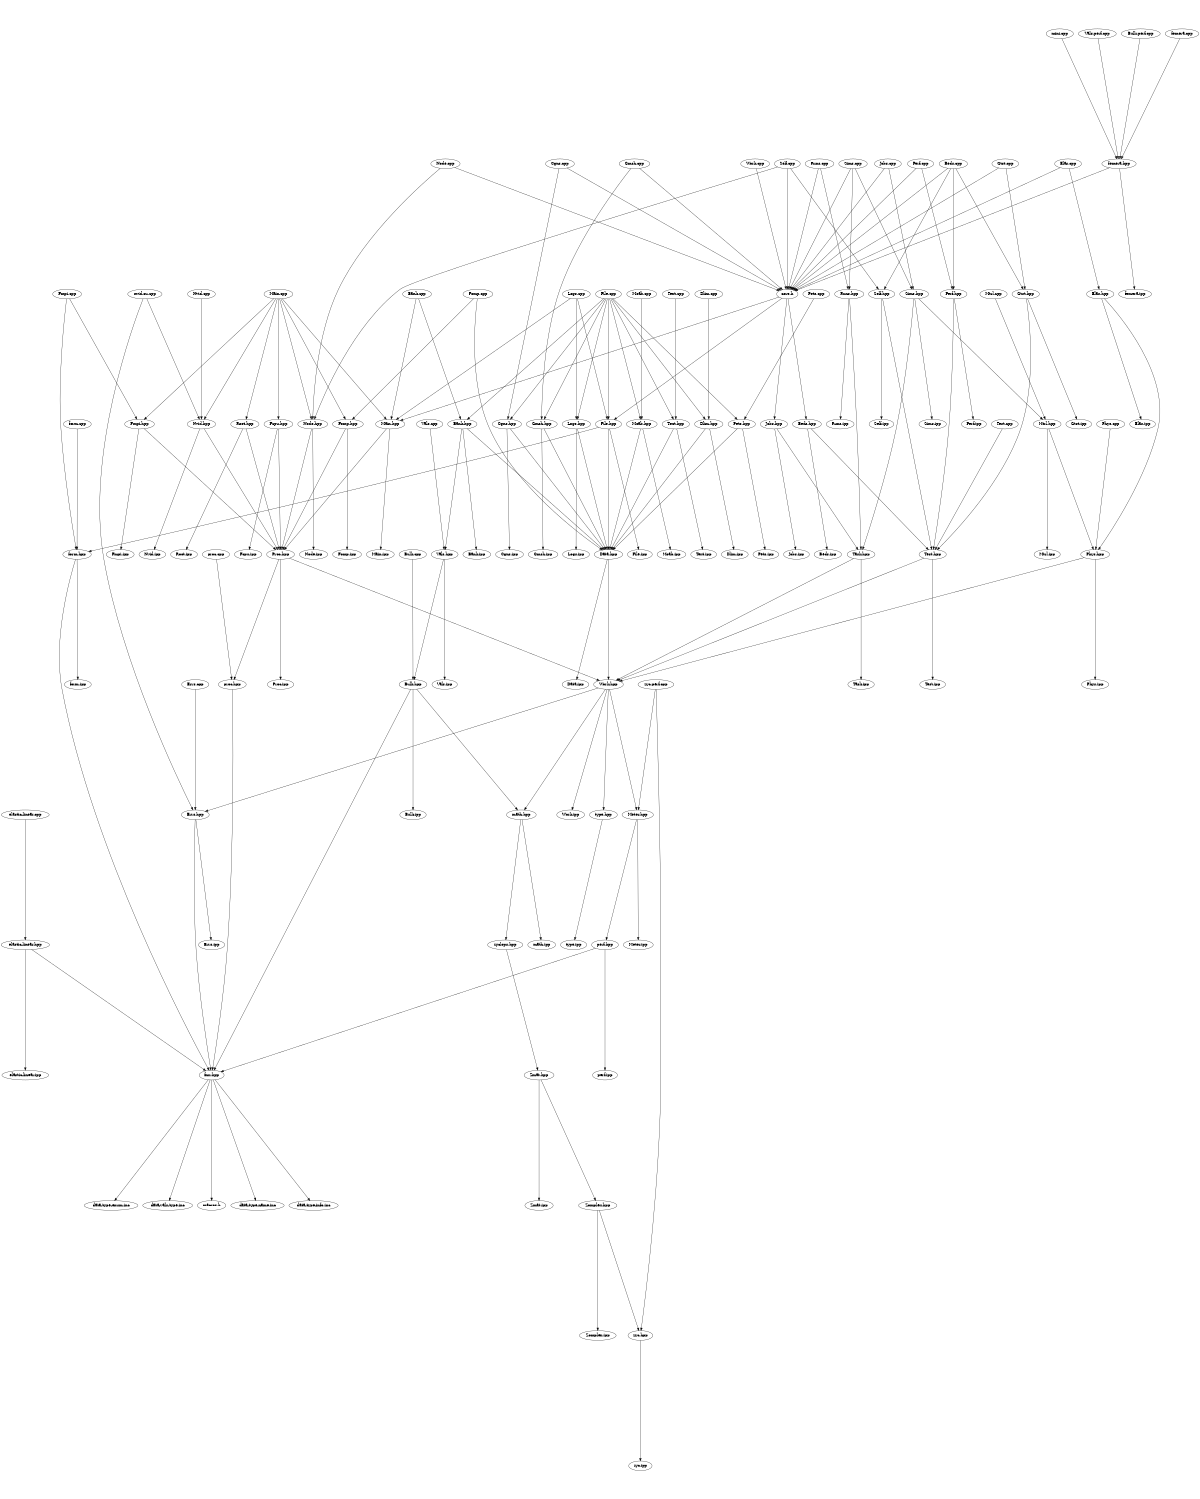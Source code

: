 digraph "source tree" {
    overlap=scale;
    size="8,10";
    ratio="fill";
    fontsize="16";
    fontname="Helvetica";
	clusterrank="local";
	"Runs.cpp" -> "Runs.hpp"
	"Gmsh.cpp" -> "core.h"
	"Work.hpp" -> "type.hpp"
	"Mtrl.cpp" -> "Mtrl.hpp"
	"Jobs.hpp" -> "Jobs.ipp"
	"Node.hpp" -> "Proc.hpp"
	"Beds.cpp" -> "core.h"
	"Fmpi.cpp" -> "Fmpi.hpp"
	"Proc.hpp" -> "Work.hpp"
	"Fmpi.hpp" -> "Proc.hpp"
	"Main.cpp" -> "Node.hpp"
	"Data.hpp" -> "Work.hpp"
	"Work.hpp" -> "Meter.hpp"
	"Task.hpp" -> "Task.ipp"
	"Runs.hpp" -> "Runs.ipp"
	"Moab.hpp" -> "Data.hpp"
	"File.cpp" -> "Bank.hpp"
	"Data.hpp" -> "Data.ipp"
	"File.hpp" -> "Data.hpp"
	"Logs.cpp" -> "Logs.hpp"
	"Text.cpp" -> "Text.hpp"
	"Sims.hpp" -> "Task.hpp"
	"File.cpp" -> "Text.hpp"
	"Zomplex.hpp" -> "zyc.hpp"
	"elastic-linear.hpp" -> "fmr.hpp"
	"mini.cpp" -> "femera.hpp"
	"File.cpp" -> "Logs.hpp"
	"Phys.hpp" -> "Work.hpp"
	"Main.cpp" -> "Main.hpp"
	"Beds.cpp" -> "Self.hpp"
	"Gtst.cpp" -> "core.h"
	"Elas.cpp" -> "Elas.hpp"
	"Logs.cpp" -> "File.hpp"
	"Jobs.cpp" -> "core.h"
	"Vals.hpp" -> "Bulk.hpp"
	"Dlim.hpp" -> "Dlim.ipp"
	"Proc.hpp" -> "Proc.ipp"
	"Cgns.cpp" -> "Cgns.hpp"
	"Test.hpp" -> "Test.ipp"
	"Pets.hpp" -> "Pets.ipp"
	"fmr.hpp" -> "data-type-enum.inc"
	"File.cpp" -> "File.hpp"
	"Fomp.cpp" -> "Data.hpp"
	"Task.hpp" -> "Work.hpp"
	"Perf.cpp" -> "core.h"
	"Vals.hpp" -> "Vals.ipp"
	"Node.cpp" -> "Node.hpp"
	"Meter.hpp" -> "perf.hpp"
	"Dlim.cpp" -> "Dlim.hpp"
	"fmr.hpp" -> "data-vals-type.inc"
	"Work.cpp" -> "core.h"
	"Logs.hpp" -> "Logs.ipp"
	"Test.cpp" -> "Test.hpp"
	"Bulk.hpp" -> "math.hpp"
	"Cgns.hpp" -> "Data.hpp"
	"Logs.cpp" -> "Main.hpp"
	"Main.cpp" -> "Fomp.hpp"
	"Elas.hpp" -> "Elas.ipp"
	"Self.hpp" -> "Test.hpp"
	"Fomp.hpp" -> "Proc.hpp"
	"Text.hpp" -> "Text.ipp"
	"core.h" -> "Main.hpp"
	"Test.hpp" -> "Work.hpp"
	"Fomp.hpp" -> "Fomp.ipp"
	"Zmat.hpp" -> "Zomplex.hpp"
	"zyc.hpp" -> "zyc.ipp"
	"Main.hpp" -> "Proc.hpp"
	"nvid.cu.cpp" -> "Errs.hpp"
	"Meter.hpp" -> "Meter.ipp"
	"Node.cpp" -> "core.h"
	"Moab.cpp" -> "Moab.hpp"
	"Main.hpp" -> "Main.ipp"
	"Moab.hpp" -> "Moab.ipp"
	"fmr.hpp" -> "macros.h"
	"Zmat.hpp" -> "Zmat.ipp"
	"Root.hpp" -> "Proc.hpp"
	"femera.hpp" -> "femera.ipp"
	"Sims.cpp" -> "Sims.hpp"
	"File.cpp" -> "Moab.hpp"
	"Perf.hpp" -> "Test.hpp"
	"type.hpp" -> "type.ipp"
	"Cgns.hpp" -> "Cgns.ipp"
	"Sims.cpp" -> "core.h"
	"Vals.perf.cpp" -> "femera.hpp"
	"Gtst.hpp" -> "Gtst.ipp"
	"Bulk.hpp" -> "fmr.hpp"
	"File.cpp" -> "Cgns.hpp"
	"Text.hpp" -> "Data.hpp"
	"Main.cpp" -> "Nvid.hpp"
	"zyc.perf.cpp" -> "Meter.hpp"
	"core.h" -> "Jobs.hpp"
	"Beds.cpp" -> "Gtst.hpp"
	"femera.hpp" -> "core.h"
	"Bulk.hpp" -> "Bulk.ipp"
	"Bank.cpp" -> "Bank.hpp"
	"Zomplex.hpp" -> "Zomplex.ipp"
	"Errs.cpp" -> "Errs.hpp"
	"proc.hpp" -> "fmr.hpp"
	"Work.hpp" -> "math.hpp"
	"Root.hpp" -> "Root.ipp"
	"Beds.cpp" -> "Perf.hpp"
	"Pets.hpp" -> "Data.hpp"
	"File.cpp" -> "Dlim.hpp"
	"nvid.cu.cpp" -> "Nvid.hpp"
	"Bank.hpp" -> "Bank.ipp"
	"Mtrl.hpp" -> "Mtrl.ipp"
	"Elas.cpp" -> "core.h"
	"Node.hpp" -> "Node.ipp"
	"Bank.hpp" -> "Data.hpp"
	"Fmpi.hpp" -> "Fmpi.ipp"
	"Bank.cpp" -> "Main.hpp"
	"elastic-linear.cpp" -> "elastic-linear.hpp"
	"Pets.cpp" -> "Pets.hpp"
	"Fomp.cpp" -> "Fomp.hpp"
	"math.hpp" -> "math.ipp"
	"Sims.cpp" -> "Runs.hpp"
	"File.cpp" -> "Gmsh.hpp"
	"Beds.hpp" -> "Test.hpp"
	"Perf.cpp" -> "Perf.hpp"
	"Fmpi.cpp" -> "form.hpp"
	"Proc.hpp" -> "proc.hpp"
	"form.cpp" -> "form.hpp"
	"Self.hpp" -> "Self.ipp"
	"Mtrl.hpp" -> "Phys.hpp"
	"Phys.hpp" -> "Phys.ipp"
	"core.h" -> "File.hpp"
	"perf.hpp" -> "perf.ipp"
	"Dlim.hpp" -> "Data.hpp"
	"Gtst.cpp" -> "Gtst.hpp"
	"Self.cpp" -> "Self.hpp"
	"Gtst.hpp" -> "Test.hpp"
	"Cgns.cpp" -> "core.h"
	"Runs.cpp" -> "core.h"
	"Errs.hpp" -> "Errs.ipp"
	"fmr.hpp" -> "data-type-name.inc"
	"Runs.hpp" -> "Task.hpp"
	"Gmsh.hpp" -> "Data.hpp"
	"Fcpu.hpp" -> "Proc.hpp"
	"Errs.hpp" -> "fmr.hpp"
	"Vals.cpp" -> "Vals.hpp"
	"Main.cpp" -> "Fcpu.hpp"
	"Bank.hpp" -> "Vals.hpp"
	"Main.cpp" -> "Root.hpp"
	"Beds.hpp" -> "Beds.ipp"
	"Self.cpp" -> "core.h"
	"Sims.hpp" -> "Sims.ipp"
	"Bulk.cpp" -> "Bulk.hpp"
	"Phys.cpp" -> "Phys.hpp"
	"Nvid.hpp" -> "Proc.hpp"
	"elastic-linear.hpp" -> "elastic-linear.ipp"
	"File.cpp" -> "Pets.hpp"
	"core.h" -> "Beds.hpp"
	"Elas.hpp" -> "Phys.hpp"
	"zyc.perf.cpp" -> "zyc.hpp"
	"Gmsh.cpp" -> "Gmsh.hpp"
	"Jobs.cpp" -> "Sims.hpp"
	"Fcpu.hpp" -> "Fcpu.ipp"
	"form.hpp" -> "fmr.hpp"
	"zyclops.hpp" -> "Zmat.hpp"
	"Work.hpp" -> "Work.ipp"
	"Sims.hpp" -> "Mtrl.hpp"
	"fmr.hpp" -> "data-type-info.inc"
	"File.hpp" -> "form.hpp"
	"Self.cpp" -> "Node.hpp"
	"File.hpp" -> "File.ipp"
	"Main.cpp" -> "Fmpi.hpp"
	"Nvid.hpp" -> "Nvid.ipp"
	"form.hpp" -> "form.ipp"
	"Nvid.cpp" -> "Nvid.hpp"
	"Gmsh.hpp" -> "Gmsh.ipp"
	"Bulk.perf.cpp" -> "femera.hpp"
	"proc.cpp" -> "proc.hpp"
	"Logs.hpp" -> "Data.hpp"
	"math.hpp" -> "zyclops.hpp"
	"Work.hpp" -> "Errs.hpp"
	"Perf.hpp" -> "Perf.ipp"
	"Jobs.hpp" -> "Task.hpp"
	"femera.cpp" -> "femera.hpp"
	"perf.hpp" -> "fmr.hpp"
}
